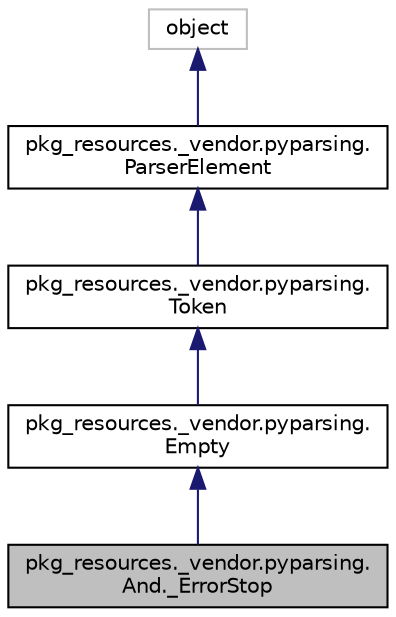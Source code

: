 digraph "pkg_resources._vendor.pyparsing.And._ErrorStop"
{
 // LATEX_PDF_SIZE
  edge [fontname="Helvetica",fontsize="10",labelfontname="Helvetica",labelfontsize="10"];
  node [fontname="Helvetica",fontsize="10",shape=record];
  Node1 [label="pkg_resources._vendor.pyparsing.\lAnd._ErrorStop",height=0.2,width=0.4,color="black", fillcolor="grey75", style="filled", fontcolor="black",tooltip=" "];
  Node2 -> Node1 [dir="back",color="midnightblue",fontsize="10",style="solid",fontname="Helvetica"];
  Node2 [label="pkg_resources._vendor.pyparsing.\lEmpty",height=0.2,width=0.4,color="black", fillcolor="white", style="filled",URL="$classpkg__resources_1_1__vendor_1_1pyparsing_1_1Empty.html",tooltip=" "];
  Node3 -> Node2 [dir="back",color="midnightblue",fontsize="10",style="solid",fontname="Helvetica"];
  Node3 [label="pkg_resources._vendor.pyparsing.\lToken",height=0.2,width=0.4,color="black", fillcolor="white", style="filled",URL="$classpkg__resources_1_1__vendor_1_1pyparsing_1_1Token.html",tooltip=" "];
  Node4 -> Node3 [dir="back",color="midnightblue",fontsize="10",style="solid",fontname="Helvetica"];
  Node4 [label="pkg_resources._vendor.pyparsing.\lParserElement",height=0.2,width=0.4,color="black", fillcolor="white", style="filled",URL="$classpkg__resources_1_1__vendor_1_1pyparsing_1_1ParserElement.html",tooltip=" "];
  Node5 -> Node4 [dir="back",color="midnightblue",fontsize="10",style="solid",fontname="Helvetica"];
  Node5 [label="object",height=0.2,width=0.4,color="grey75", fillcolor="white", style="filled",tooltip=" "];
}
